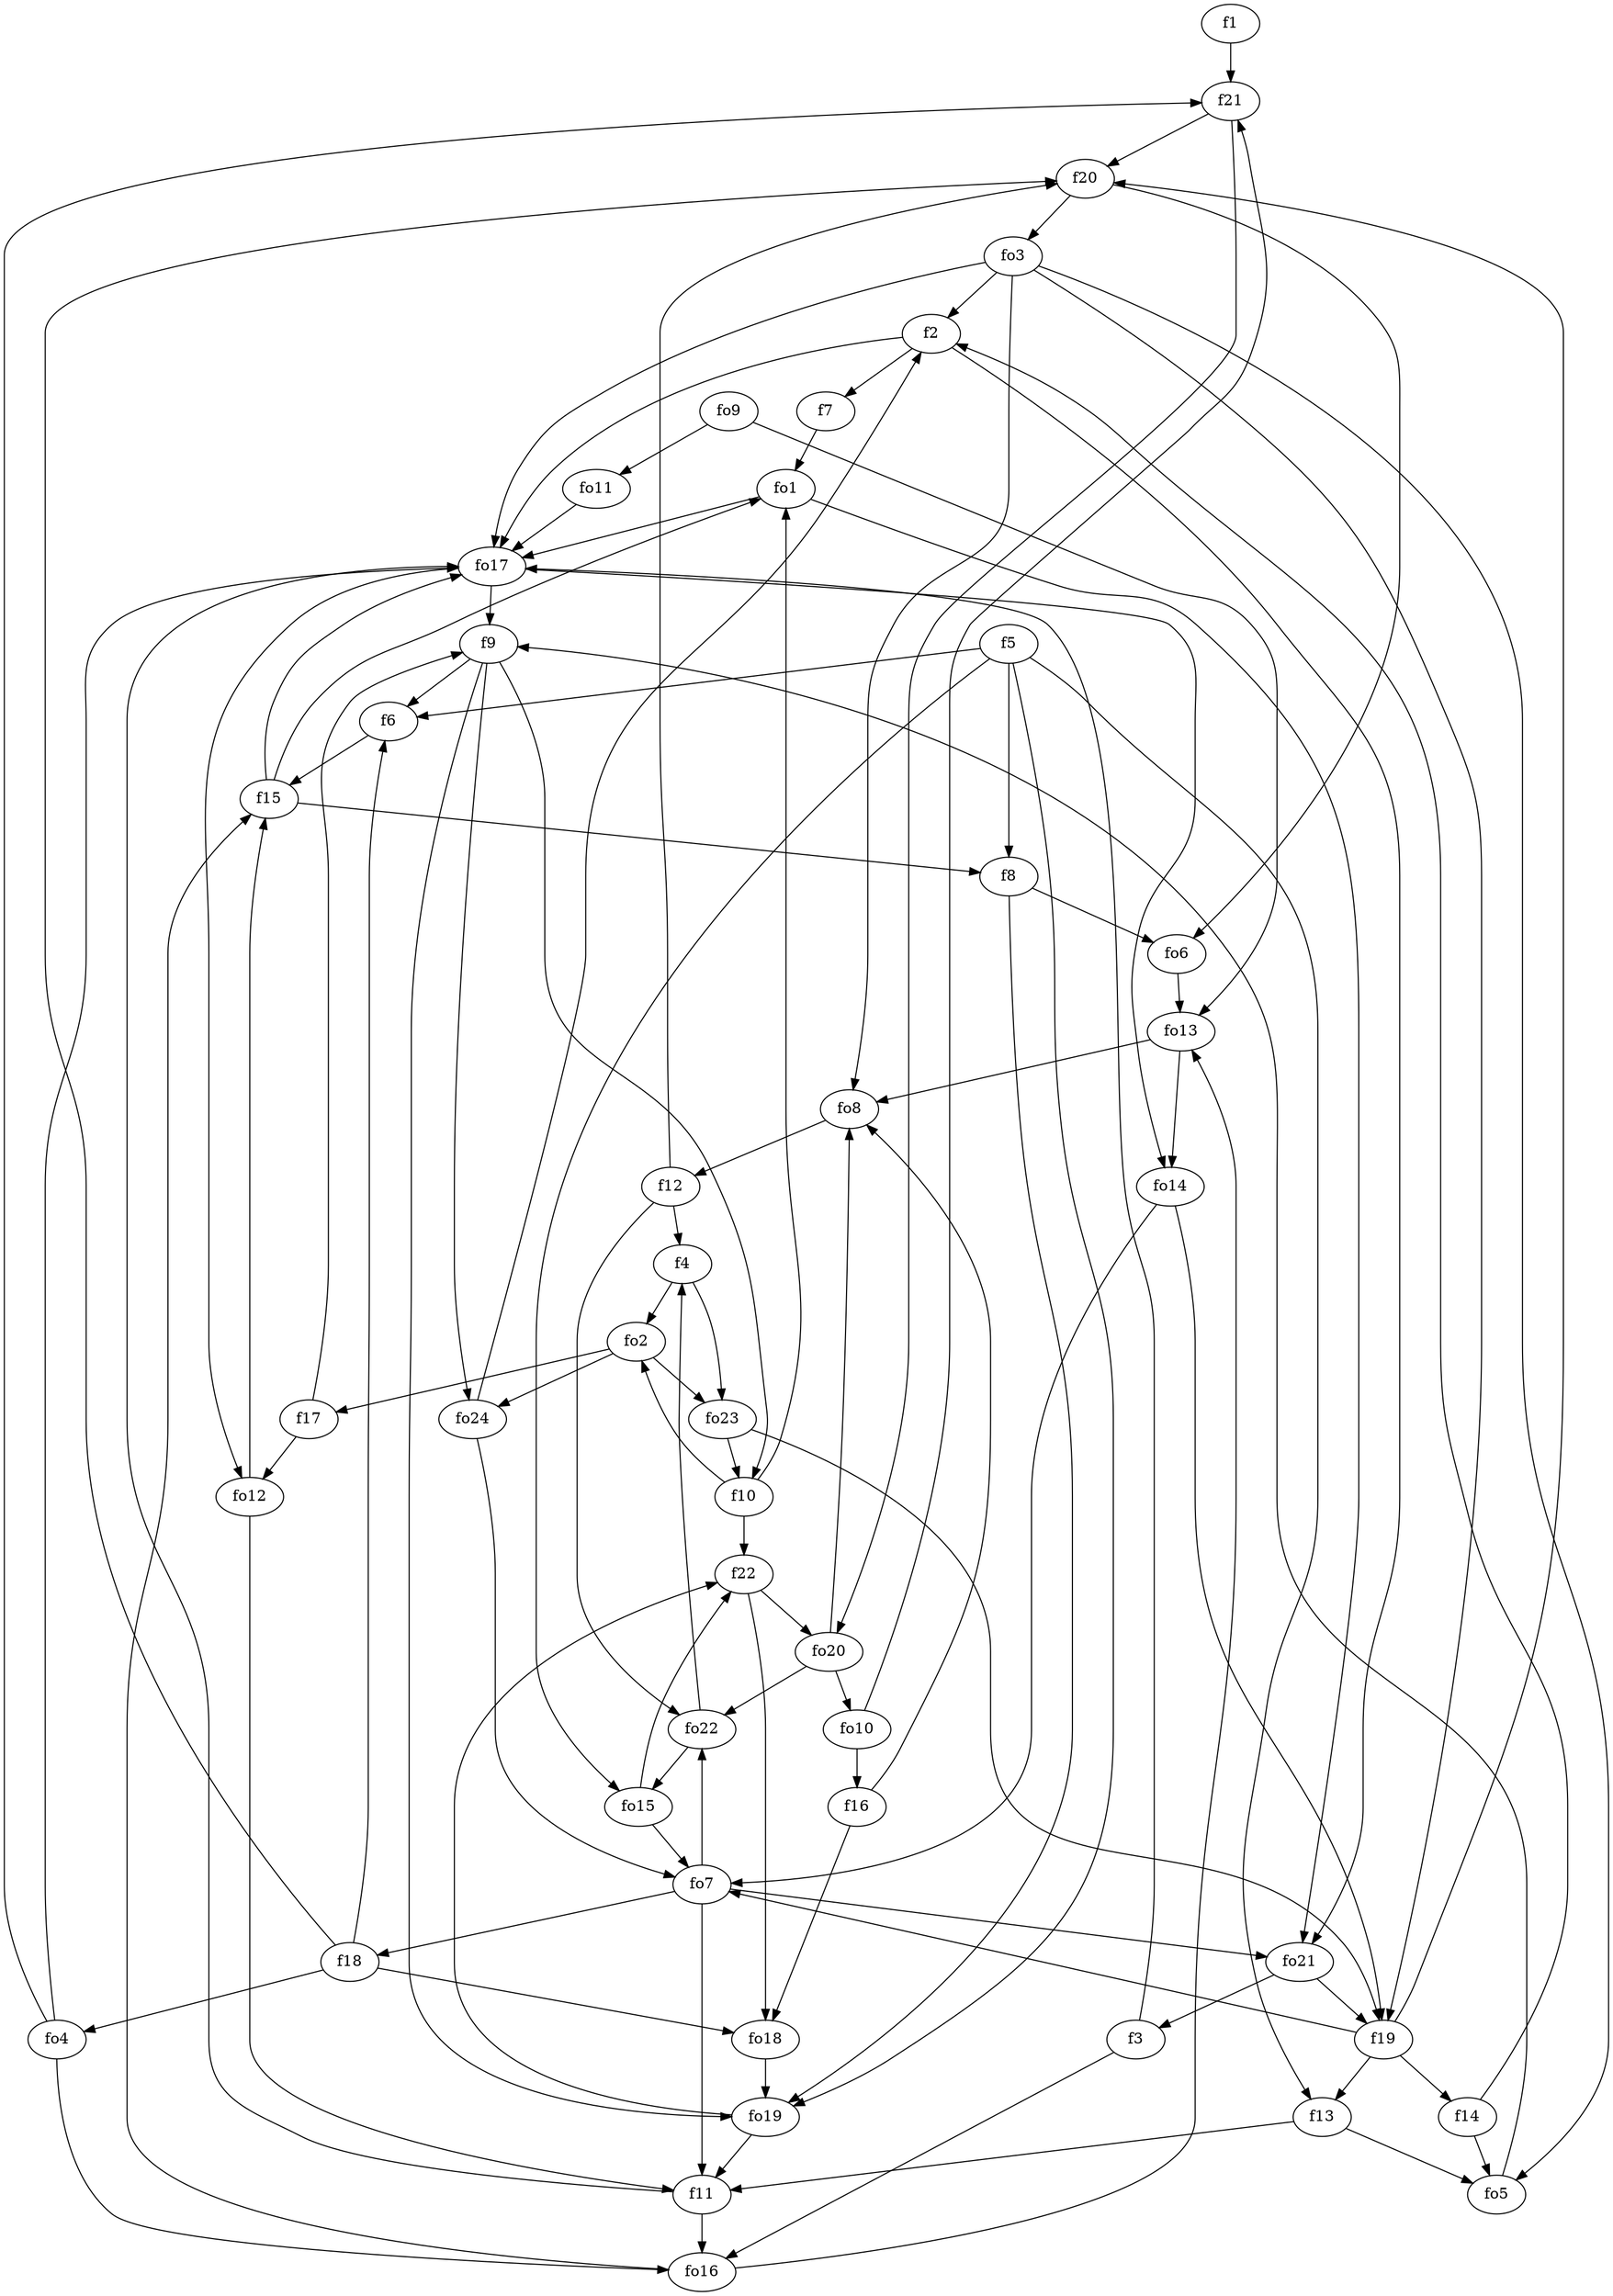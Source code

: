 strict digraph  {
f1;
f2;
f3;
f4;
f5;
f6;
f7;
f8;
f9;
f10;
f11;
f12;
f13;
f14;
f15;
f16;
f17;
f18;
f19;
f20;
f21;
f22;
fo1;
fo2;
fo3;
fo4;
fo5;
fo6;
fo7;
fo8;
fo9;
fo10;
fo11;
fo12;
fo13;
fo14;
fo15;
fo16;
fo17;
fo18;
fo19;
fo20;
fo21;
fo22;
fo23;
fo24;
f1 -> f21  [weight=2];
f2 -> f7  [weight=2];
f2 -> fo21  [weight=2];
f2 -> fo17  [weight=2];
f3 -> fo17  [weight=2];
f3 -> fo16  [weight=2];
f4 -> fo2  [weight=2];
f4 -> fo23  [weight=2];
f5 -> f13  [weight=2];
f5 -> f8  [weight=2];
f5 -> f6  [weight=2];
f5 -> fo15  [weight=2];
f5 -> fo19  [weight=2];
f6 -> f15  [weight=2];
f7 -> fo1  [weight=2];
f8 -> fo19  [weight=2];
f8 -> fo6  [weight=2];
f9 -> f6  [weight=2];
f9 -> fo24  [weight=2];
f9 -> f10  [weight=2];
f9 -> fo19  [weight=2];
f10 -> fo1  [weight=2];
f10 -> f22  [weight=2];
f10 -> fo2  [weight=2];
f11 -> fo17  [weight=2];
f11 -> fo16  [weight=2];
f12 -> f4  [weight=2];
f12 -> f20  [weight=2];
f12 -> fo22  [weight=2];
f13 -> fo5  [weight=2];
f13 -> f11  [weight=2];
f14 -> f2  [weight=2];
f14 -> fo5  [weight=2];
f15 -> f8  [weight=2];
f15 -> fo1  [weight=2];
f15 -> fo17  [weight=2];
f16 -> fo8  [weight=2];
f16 -> fo18  [weight=2];
f17 -> f9  [weight=2];
f17 -> fo12  [weight=2];
f18 -> f20  [weight=2];
f18 -> f6  [weight=2];
f18 -> fo18  [weight=2];
f18 -> fo4  [weight=2];
f19 -> f20  [weight=2];
f19 -> f13  [weight=2];
f19 -> fo7  [weight=2];
f19 -> f14  [weight=2];
f20 -> fo6  [weight=2];
f20 -> fo3  [weight=2];
f21 -> fo20  [weight=2];
f21 -> f20  [weight=2];
f22 -> fo20  [weight=2];
f22 -> fo18  [weight=2];
fo1 -> fo17  [weight=2];
fo1 -> fo21  [weight=2];
fo2 -> fo23  [weight=2];
fo2 -> f17  [weight=2];
fo2 -> fo24  [weight=2];
fo3 -> fo17  [weight=2];
fo3 -> f19  [weight=2];
fo3 -> fo5  [weight=2];
fo3 -> f2  [weight=2];
fo3 -> fo8  [weight=2];
fo4 -> f21  [weight=2];
fo4 -> fo16  [weight=2];
fo4 -> fo17  [weight=2];
fo5 -> f9  [weight=2];
fo6 -> fo13  [weight=2];
fo7 -> fo21  [weight=2];
fo7 -> f18  [weight=2];
fo7 -> fo22  [weight=2];
fo7 -> f11  [weight=2];
fo8 -> f12  [weight=2];
fo9 -> fo11  [weight=2];
fo9 -> fo13  [weight=2];
fo10 -> f21  [weight=2];
fo10 -> f16  [weight=2];
fo11 -> fo17  [weight=2];
fo12 -> f11  [weight=2];
fo12 -> f15  [weight=2];
fo13 -> fo8  [weight=2];
fo13 -> fo14  [weight=2];
fo14 -> fo7  [weight=2];
fo14 -> f19  [weight=2];
fo15 -> f22  [weight=2];
fo15 -> fo7  [weight=2];
fo16 -> f15  [weight=2];
fo16 -> fo13  [weight=2];
fo17 -> fo12  [weight=2];
fo17 -> fo14  [weight=2];
fo17 -> f9  [weight=2];
fo18 -> fo19  [weight=2];
fo19 -> f11  [weight=2];
fo19 -> f22  [weight=2];
fo20 -> fo10  [weight=2];
fo20 -> fo22  [weight=2];
fo20 -> fo8  [weight=2];
fo21 -> f3  [weight=2];
fo21 -> f19  [weight=2];
fo22 -> f4  [weight=2];
fo22 -> fo15  [weight=2];
fo23 -> f10  [weight=2];
fo23 -> f19  [weight=2];
fo24 -> f2  [weight=2];
fo24 -> fo7  [weight=2];
}
